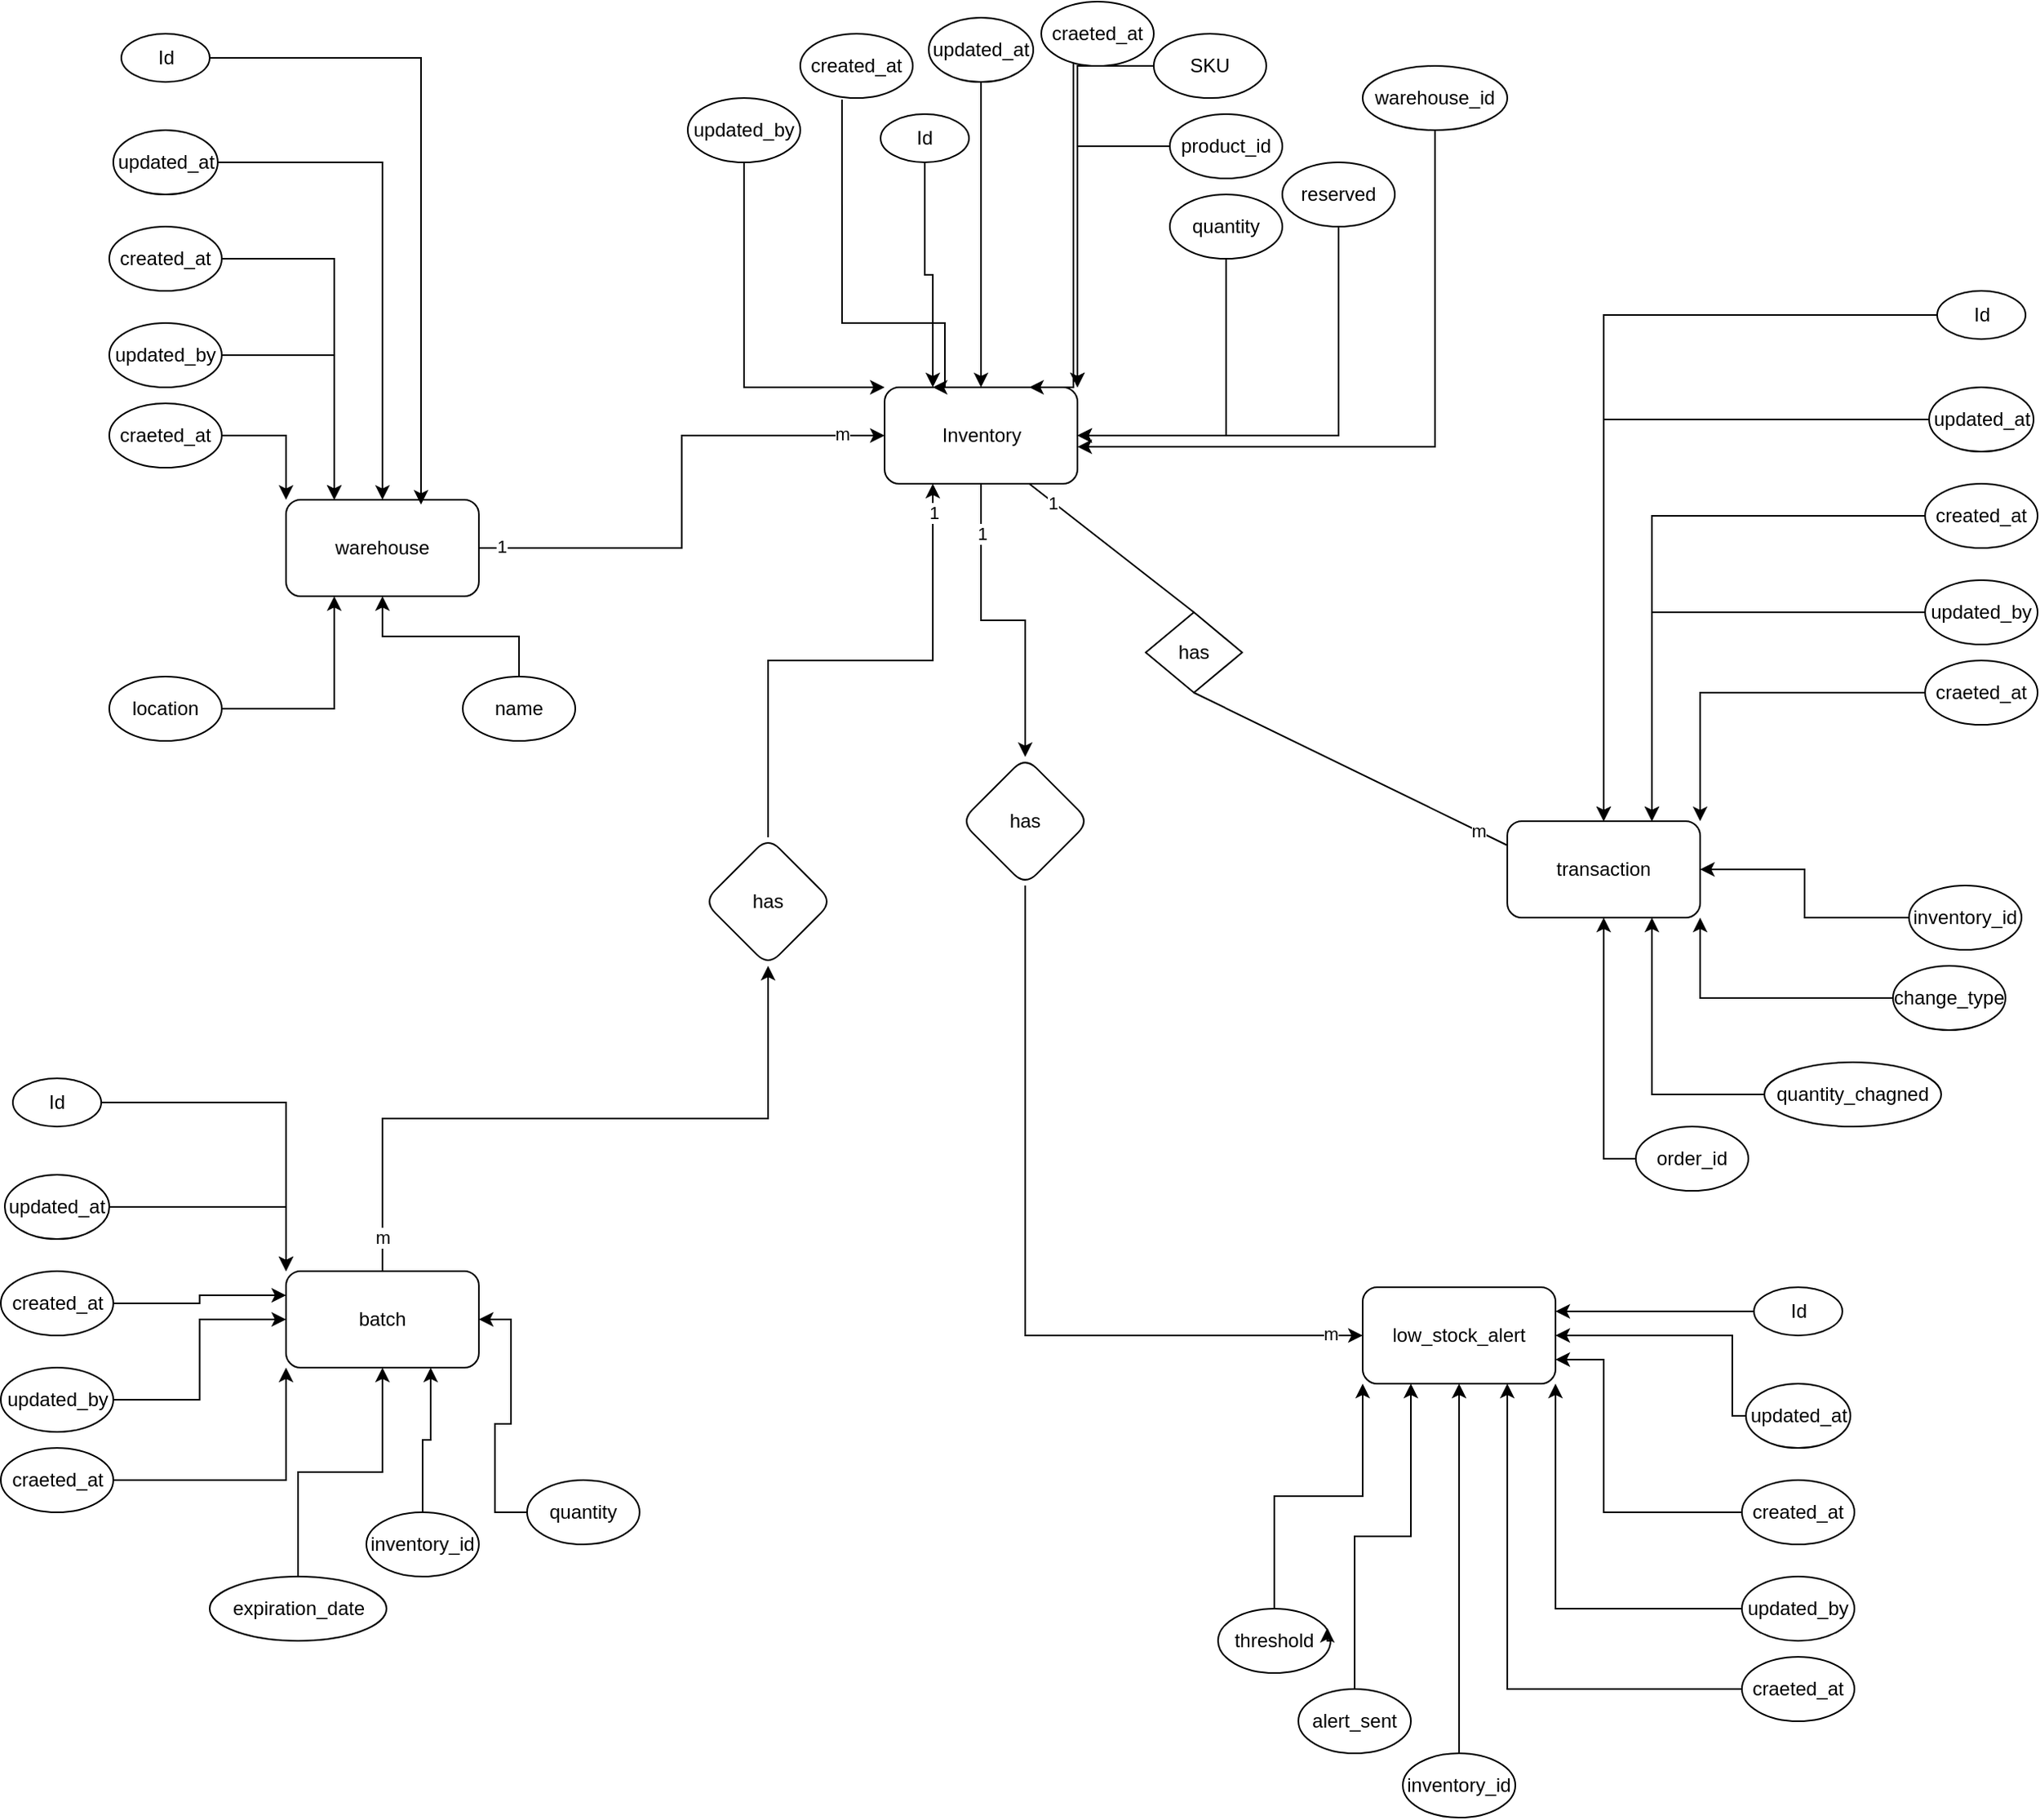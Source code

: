 <mxfile version="28.0.7">
  <diagram name="Page-1" id="aYmvn7rq16eoBEnjJHyL">
    <mxGraphModel dx="3702" dy="2598" grid="1" gridSize="10" guides="1" tooltips="1" connect="1" arrows="1" fold="1" page="1" pageScale="1" pageWidth="850" pageHeight="1100" math="0" shadow="0">
      <root>
        <mxCell id="0" />
        <mxCell id="1" parent="0" />
        <mxCell id="Qb8L5CC7wQKcmI1qCxrf-69" style="edgeStyle=orthogonalEdgeStyle;rounded=0;orthogonalLoop=1;jettySize=auto;html=1;entryX=0.5;entryY=0;entryDx=0;entryDy=0;" edge="1" parent="1" source="BZTRUkKIR42aVyGk3ifO-1" target="Qb8L5CC7wQKcmI1qCxrf-64">
          <mxGeometry relative="1" as="geometry" />
        </mxCell>
        <mxCell id="Qb8L5CC7wQKcmI1qCxrf-70" value="1" style="edgeLabel;html=1;align=center;verticalAlign=middle;resizable=0;points=[];" vertex="1" connectable="0" parent="Qb8L5CC7wQKcmI1qCxrf-69">
          <mxGeometry x="-0.686" relative="1" as="geometry">
            <mxPoint as="offset" />
          </mxGeometry>
        </mxCell>
        <mxCell id="BZTRUkKIR42aVyGk3ifO-1" value="Inventory" style="rounded=1;whiteSpace=wrap;html=1;" parent="1" vertex="1">
          <mxGeometry x="202.5" y="200" width="120" height="60" as="geometry" />
        </mxCell>
        <mxCell id="BZTRUkKIR42aVyGk3ifO-25" style="edgeStyle=orthogonalEdgeStyle;rounded=0;orthogonalLoop=1;jettySize=auto;html=1;entryX=0.25;entryY=0;entryDx=0;entryDy=0;" parent="1" source="BZTRUkKIR42aVyGk3ifO-2" target="BZTRUkKIR42aVyGk3ifO-1" edge="1">
          <mxGeometry relative="1" as="geometry" />
        </mxCell>
        <mxCell id="BZTRUkKIR42aVyGk3ifO-2" value="Id" style="ellipse;whiteSpace=wrap;html=1;" parent="1" vertex="1">
          <mxGeometry x="200" y="30" width="55" height="30" as="geometry" />
        </mxCell>
        <mxCell id="BZTRUkKIR42aVyGk3ifO-28" style="edgeStyle=orthogonalEdgeStyle;rounded=0;orthogonalLoop=1;jettySize=auto;html=1;entryX=0.75;entryY=0;entryDx=0;entryDy=0;" parent="1" source="BZTRUkKIR42aVyGk3ifO-3" target="BZTRUkKIR42aVyGk3ifO-1" edge="1">
          <mxGeometry relative="1" as="geometry">
            <Array as="points">
              <mxPoint x="320" y="50" />
              <mxPoint x="320" y="50" />
            </Array>
          </mxGeometry>
        </mxCell>
        <mxCell id="BZTRUkKIR42aVyGk3ifO-3" value="craeted_at" style="ellipse;whiteSpace=wrap;html=1;" parent="1" vertex="1">
          <mxGeometry x="300" y="-40" width="70" height="40" as="geometry" />
        </mxCell>
        <mxCell id="BZTRUkKIR42aVyGk3ifO-24" style="edgeStyle=orthogonalEdgeStyle;rounded=0;orthogonalLoop=1;jettySize=auto;html=1;entryX=0.25;entryY=0;entryDx=0;entryDy=0;exitX=0.371;exitY=1.025;exitDx=0;exitDy=0;exitPerimeter=0;" parent="1" source="BZTRUkKIR42aVyGk3ifO-4" target="BZTRUkKIR42aVyGk3ifO-1" edge="1">
          <mxGeometry relative="1" as="geometry">
            <Array as="points">
              <mxPoint x="176" y="160" />
              <mxPoint x="240" y="160" />
              <mxPoint x="240" y="200" />
            </Array>
          </mxGeometry>
        </mxCell>
        <mxCell id="BZTRUkKIR42aVyGk3ifO-4" value="created_at" style="ellipse;whiteSpace=wrap;html=1;" parent="1" vertex="1">
          <mxGeometry x="150" y="-20" width="70" height="40" as="geometry" />
        </mxCell>
        <mxCell id="BZTRUkKIR42aVyGk3ifO-27" style="edgeStyle=orthogonalEdgeStyle;rounded=0;orthogonalLoop=1;jettySize=auto;html=1;entryX=0.5;entryY=0;entryDx=0;entryDy=0;" parent="1" source="BZTRUkKIR42aVyGk3ifO-5" target="BZTRUkKIR42aVyGk3ifO-1" edge="1">
          <mxGeometry relative="1" as="geometry" />
        </mxCell>
        <mxCell id="BZTRUkKIR42aVyGk3ifO-5" value="updated_at" style="ellipse;whiteSpace=wrap;html=1;" parent="1" vertex="1">
          <mxGeometry x="230" y="-30" width="65" height="40" as="geometry" />
        </mxCell>
        <mxCell id="BZTRUkKIR42aVyGk3ifO-23" style="edgeStyle=orthogonalEdgeStyle;rounded=0;orthogonalLoop=1;jettySize=auto;html=1;entryX=0;entryY=0;entryDx=0;entryDy=0;" parent="1" source="BZTRUkKIR42aVyGk3ifO-6" target="BZTRUkKIR42aVyGk3ifO-1" edge="1">
          <mxGeometry relative="1" as="geometry">
            <Array as="points">
              <mxPoint x="115" y="200" />
            </Array>
          </mxGeometry>
        </mxCell>
        <mxCell id="BZTRUkKIR42aVyGk3ifO-6" value="updated&lt;span style=&quot;background-color: transparent; color: light-dark(rgb(0, 0, 0), rgb(255, 255, 255));&quot;&gt;_by&lt;/span&gt;" style="ellipse;whiteSpace=wrap;html=1;" parent="1" vertex="1">
          <mxGeometry x="80" y="20" width="70" height="40" as="geometry" />
        </mxCell>
        <mxCell id="BZTRUkKIR42aVyGk3ifO-34" style="edgeStyle=orthogonalEdgeStyle;rounded=0;orthogonalLoop=1;jettySize=auto;html=1;entryX=1;entryY=0;entryDx=0;entryDy=0;" parent="1" source="BZTRUkKIR42aVyGk3ifO-17" target="BZTRUkKIR42aVyGk3ifO-1" edge="1">
          <mxGeometry relative="1" as="geometry" />
        </mxCell>
        <mxCell id="BZTRUkKIR42aVyGk3ifO-17" value="product_id" style="ellipse;whiteSpace=wrap;html=1;" parent="1" vertex="1">
          <mxGeometry x="380" y="30" width="70" height="40" as="geometry" />
        </mxCell>
        <mxCell id="BZTRUkKIR42aVyGk3ifO-29" style="edgeStyle=orthogonalEdgeStyle;rounded=0;orthogonalLoop=1;jettySize=auto;html=1;entryX=1;entryY=0;entryDx=0;entryDy=0;" parent="1" source="BZTRUkKIR42aVyGk3ifO-18" target="BZTRUkKIR42aVyGk3ifO-1" edge="1">
          <mxGeometry relative="1" as="geometry" />
        </mxCell>
        <mxCell id="BZTRUkKIR42aVyGk3ifO-18" value="SKU" style="ellipse;whiteSpace=wrap;html=1;" parent="1" vertex="1">
          <mxGeometry x="370" y="-20" width="70" height="40" as="geometry" />
        </mxCell>
        <mxCell id="BZTRUkKIR42aVyGk3ifO-37" style="edgeStyle=orthogonalEdgeStyle;rounded=0;orthogonalLoop=1;jettySize=auto;html=1;entryX=1;entryY=0.5;entryDx=0;entryDy=0;exitX=0.5;exitY=1;exitDx=0;exitDy=0;" parent="1" source="BZTRUkKIR42aVyGk3ifO-31" target="BZTRUkKIR42aVyGk3ifO-1" edge="1">
          <mxGeometry relative="1" as="geometry" />
        </mxCell>
        <mxCell id="BZTRUkKIR42aVyGk3ifO-31" value="quantity" style="ellipse;whiteSpace=wrap;html=1;" parent="1" vertex="1">
          <mxGeometry x="380" y="80" width="70" height="40" as="geometry" />
        </mxCell>
        <mxCell id="BZTRUkKIR42aVyGk3ifO-38" style="edgeStyle=orthogonalEdgeStyle;rounded=0;orthogonalLoop=1;jettySize=auto;html=1;entryX=1;entryY=0.5;entryDx=0;entryDy=0;exitX=0.5;exitY=1;exitDx=0;exitDy=0;" parent="1" source="BZTRUkKIR42aVyGk3ifO-32" target="BZTRUkKIR42aVyGk3ifO-1" edge="1">
          <mxGeometry relative="1" as="geometry">
            <Array as="points">
              <mxPoint x="485" y="230" />
            </Array>
          </mxGeometry>
        </mxCell>
        <mxCell id="BZTRUkKIR42aVyGk3ifO-32" value="reserved" style="ellipse;whiteSpace=wrap;html=1;" parent="1" vertex="1">
          <mxGeometry x="450" y="60" width="70" height="40" as="geometry" />
        </mxCell>
        <mxCell id="BZTRUkKIR42aVyGk3ifO-33" value="warehouse_id" style="ellipse;whiteSpace=wrap;html=1;" parent="1" vertex="1">
          <mxGeometry x="500" width="90" height="40" as="geometry" />
        </mxCell>
        <mxCell id="BZTRUkKIR42aVyGk3ifO-39" style="edgeStyle=orthogonalEdgeStyle;rounded=0;orthogonalLoop=1;jettySize=auto;html=1;entryX=1;entryY=0.617;entryDx=0;entryDy=0;entryPerimeter=0;exitX=0.5;exitY=1;exitDx=0;exitDy=0;" parent="1" source="BZTRUkKIR42aVyGk3ifO-33" target="BZTRUkKIR42aVyGk3ifO-1" edge="1">
          <mxGeometry relative="1" as="geometry" />
        </mxCell>
        <mxCell id="BZTRUkKIR42aVyGk3ifO-62" style="edgeStyle=orthogonalEdgeStyle;rounded=0;orthogonalLoop=1;jettySize=auto;html=1;entryX=0;entryY=0.5;entryDx=0;entryDy=0;" parent="1" source="BZTRUkKIR42aVyGk3ifO-40" target="BZTRUkKIR42aVyGk3ifO-1" edge="1">
          <mxGeometry relative="1" as="geometry" />
        </mxCell>
        <mxCell id="BZTRUkKIR42aVyGk3ifO-64" value="1" style="edgeLabel;html=1;align=center;verticalAlign=middle;resizable=0;points=[];" parent="BZTRUkKIR42aVyGk3ifO-62" vertex="1" connectable="0">
          <mxGeometry x="-0.919" y="-1" relative="1" as="geometry">
            <mxPoint x="1" y="-2" as="offset" />
          </mxGeometry>
        </mxCell>
        <mxCell id="BZTRUkKIR42aVyGk3ifO-65" value="m" style="edgeLabel;html=1;align=center;verticalAlign=middle;resizable=0;points=[];" parent="BZTRUkKIR42aVyGk3ifO-62" vertex="1" connectable="0">
          <mxGeometry x="0.774" relative="1" as="geometry">
            <mxPoint x="10" y="-1" as="offset" />
          </mxGeometry>
        </mxCell>
        <mxCell id="BZTRUkKIR42aVyGk3ifO-40" value="warehouse" style="rounded=1;whiteSpace=wrap;html=1;" parent="1" vertex="1">
          <mxGeometry x="-170" y="270" width="120" height="60" as="geometry" />
        </mxCell>
        <mxCell id="BZTRUkKIR42aVyGk3ifO-41" value="Id" style="ellipse;whiteSpace=wrap;html=1;" parent="1" vertex="1">
          <mxGeometry x="-272.5" y="-20" width="55" height="30" as="geometry" />
        </mxCell>
        <mxCell id="BZTRUkKIR42aVyGk3ifO-51" style="edgeStyle=orthogonalEdgeStyle;rounded=0;orthogonalLoop=1;jettySize=auto;html=1;entryX=0;entryY=0;entryDx=0;entryDy=0;" parent="1" source="BZTRUkKIR42aVyGk3ifO-42" target="BZTRUkKIR42aVyGk3ifO-40" edge="1">
          <mxGeometry relative="1" as="geometry" />
        </mxCell>
        <mxCell id="BZTRUkKIR42aVyGk3ifO-42" value="craeted_at" style="ellipse;whiteSpace=wrap;html=1;" parent="1" vertex="1">
          <mxGeometry x="-280" y="210" width="70" height="40" as="geometry" />
        </mxCell>
        <mxCell id="BZTRUkKIR42aVyGk3ifO-53" style="edgeStyle=orthogonalEdgeStyle;rounded=0;orthogonalLoop=1;jettySize=auto;html=1;entryX=0.25;entryY=0;entryDx=0;entryDy=0;" parent="1" source="BZTRUkKIR42aVyGk3ifO-43" target="BZTRUkKIR42aVyGk3ifO-40" edge="1">
          <mxGeometry relative="1" as="geometry" />
        </mxCell>
        <mxCell id="BZTRUkKIR42aVyGk3ifO-43" value="created_at" style="ellipse;whiteSpace=wrap;html=1;" parent="1" vertex="1">
          <mxGeometry x="-280" y="100" width="70" height="40" as="geometry" />
        </mxCell>
        <mxCell id="BZTRUkKIR42aVyGk3ifO-54" style="edgeStyle=orthogonalEdgeStyle;rounded=0;orthogonalLoop=1;jettySize=auto;html=1;" parent="1" source="BZTRUkKIR42aVyGk3ifO-44" target="BZTRUkKIR42aVyGk3ifO-40" edge="1">
          <mxGeometry relative="1" as="geometry" />
        </mxCell>
        <mxCell id="BZTRUkKIR42aVyGk3ifO-44" value="updated_at" style="ellipse;whiteSpace=wrap;html=1;" parent="1" vertex="1">
          <mxGeometry x="-277.5" y="40" width="65" height="40" as="geometry" />
        </mxCell>
        <mxCell id="BZTRUkKIR42aVyGk3ifO-52" style="edgeStyle=orthogonalEdgeStyle;rounded=0;orthogonalLoop=1;jettySize=auto;html=1;entryX=0.25;entryY=0;entryDx=0;entryDy=0;" parent="1" source="BZTRUkKIR42aVyGk3ifO-45" target="BZTRUkKIR42aVyGk3ifO-40" edge="1">
          <mxGeometry relative="1" as="geometry" />
        </mxCell>
        <mxCell id="BZTRUkKIR42aVyGk3ifO-45" value="updated&lt;span style=&quot;background-color: transparent; color: light-dark(rgb(0, 0, 0), rgb(255, 255, 255));&quot;&gt;_by&lt;/span&gt;" style="ellipse;whiteSpace=wrap;html=1;" parent="1" vertex="1">
          <mxGeometry x="-280" y="160" width="70" height="40" as="geometry" />
        </mxCell>
        <mxCell id="BZTRUkKIR42aVyGk3ifO-56" style="edgeStyle=orthogonalEdgeStyle;rounded=0;orthogonalLoop=1;jettySize=auto;html=1;entryX=0.7;entryY=0.05;entryDx=0;entryDy=0;entryPerimeter=0;" parent="1" source="BZTRUkKIR42aVyGk3ifO-41" target="BZTRUkKIR42aVyGk3ifO-40" edge="1">
          <mxGeometry relative="1" as="geometry" />
        </mxCell>
        <mxCell id="BZTRUkKIR42aVyGk3ifO-61" style="edgeStyle=orthogonalEdgeStyle;rounded=0;orthogonalLoop=1;jettySize=auto;html=1;entryX=0.5;entryY=1;entryDx=0;entryDy=0;" parent="1" source="BZTRUkKIR42aVyGk3ifO-57" target="BZTRUkKIR42aVyGk3ifO-40" edge="1">
          <mxGeometry relative="1" as="geometry" />
        </mxCell>
        <mxCell id="BZTRUkKIR42aVyGk3ifO-57" value="name" style="ellipse;whiteSpace=wrap;html=1;" parent="1" vertex="1">
          <mxGeometry x="-60" y="380" width="70" height="40" as="geometry" />
        </mxCell>
        <mxCell id="BZTRUkKIR42aVyGk3ifO-60" style="edgeStyle=orthogonalEdgeStyle;rounded=0;orthogonalLoop=1;jettySize=auto;html=1;entryX=0.25;entryY=1;entryDx=0;entryDy=0;" parent="1" source="BZTRUkKIR42aVyGk3ifO-58" target="BZTRUkKIR42aVyGk3ifO-40" edge="1">
          <mxGeometry relative="1" as="geometry" />
        </mxCell>
        <mxCell id="BZTRUkKIR42aVyGk3ifO-58" value="location" style="ellipse;whiteSpace=wrap;html=1;" parent="1" vertex="1">
          <mxGeometry x="-280" y="380" width="70" height="40" as="geometry" />
        </mxCell>
        <mxCell id="Qb8L5CC7wQKcmI1qCxrf-1" value="transaction" style="rounded=1;whiteSpace=wrap;html=1;" vertex="1" parent="1">
          <mxGeometry x="590" y="470" width="120" height="60" as="geometry" />
        </mxCell>
        <mxCell id="Qb8L5CC7wQKcmI1qCxrf-18" style="edgeStyle=orthogonalEdgeStyle;rounded=0;orthogonalLoop=1;jettySize=auto;html=1;entryX=0.5;entryY=0;entryDx=0;entryDy=0;" edge="1" parent="1" source="Qb8L5CC7wQKcmI1qCxrf-13" target="Qb8L5CC7wQKcmI1qCxrf-1">
          <mxGeometry relative="1" as="geometry" />
        </mxCell>
        <mxCell id="Qb8L5CC7wQKcmI1qCxrf-13" value="Id" style="ellipse;whiteSpace=wrap;html=1;" vertex="1" parent="1">
          <mxGeometry x="857.5" y="140" width="55" height="30" as="geometry" />
        </mxCell>
        <mxCell id="Qb8L5CC7wQKcmI1qCxrf-22" style="edgeStyle=orthogonalEdgeStyle;rounded=0;orthogonalLoop=1;jettySize=auto;html=1;entryX=1;entryY=0;entryDx=0;entryDy=0;" edge="1" parent="1" source="Qb8L5CC7wQKcmI1qCxrf-14" target="Qb8L5CC7wQKcmI1qCxrf-1">
          <mxGeometry relative="1" as="geometry" />
        </mxCell>
        <mxCell id="Qb8L5CC7wQKcmI1qCxrf-14" value="craeted_at" style="ellipse;whiteSpace=wrap;html=1;" vertex="1" parent="1">
          <mxGeometry x="850" y="370" width="70" height="40" as="geometry" />
        </mxCell>
        <mxCell id="Qb8L5CC7wQKcmI1qCxrf-20" style="edgeStyle=orthogonalEdgeStyle;rounded=0;orthogonalLoop=1;jettySize=auto;html=1;entryX=0.75;entryY=0;entryDx=0;entryDy=0;" edge="1" parent="1" source="Qb8L5CC7wQKcmI1qCxrf-15" target="Qb8L5CC7wQKcmI1qCxrf-1">
          <mxGeometry relative="1" as="geometry" />
        </mxCell>
        <mxCell id="Qb8L5CC7wQKcmI1qCxrf-15" value="created_at" style="ellipse;whiteSpace=wrap;html=1;" vertex="1" parent="1">
          <mxGeometry x="850" y="260" width="70" height="40" as="geometry" />
        </mxCell>
        <mxCell id="Qb8L5CC7wQKcmI1qCxrf-19" style="edgeStyle=orthogonalEdgeStyle;rounded=0;orthogonalLoop=1;jettySize=auto;html=1;entryX=0.5;entryY=0;entryDx=0;entryDy=0;" edge="1" parent="1" source="Qb8L5CC7wQKcmI1qCxrf-16" target="Qb8L5CC7wQKcmI1qCxrf-1">
          <mxGeometry relative="1" as="geometry" />
        </mxCell>
        <mxCell id="Qb8L5CC7wQKcmI1qCxrf-16" value="updated_at" style="ellipse;whiteSpace=wrap;html=1;" vertex="1" parent="1">
          <mxGeometry x="852.5" y="200" width="65" height="40" as="geometry" />
        </mxCell>
        <mxCell id="Qb8L5CC7wQKcmI1qCxrf-21" style="edgeStyle=orthogonalEdgeStyle;rounded=0;orthogonalLoop=1;jettySize=auto;html=1;entryX=0.75;entryY=0;entryDx=0;entryDy=0;" edge="1" parent="1" source="Qb8L5CC7wQKcmI1qCxrf-17" target="Qb8L5CC7wQKcmI1qCxrf-1">
          <mxGeometry relative="1" as="geometry" />
        </mxCell>
        <mxCell id="Qb8L5CC7wQKcmI1qCxrf-17" value="updated&lt;span style=&quot;background-color: transparent; color: light-dark(rgb(0, 0, 0), rgb(255, 255, 255));&quot;&gt;_by&lt;/span&gt;" style="ellipse;whiteSpace=wrap;html=1;" vertex="1" parent="1">
          <mxGeometry x="850" y="320" width="70" height="40" as="geometry" />
        </mxCell>
        <mxCell id="Qb8L5CC7wQKcmI1qCxrf-28" style="edgeStyle=orthogonalEdgeStyle;rounded=0;orthogonalLoop=1;jettySize=auto;html=1;entryX=1;entryY=0.5;entryDx=0;entryDy=0;" edge="1" parent="1" source="Qb8L5CC7wQKcmI1qCxrf-23" target="Qb8L5CC7wQKcmI1qCxrf-1">
          <mxGeometry relative="1" as="geometry" />
        </mxCell>
        <mxCell id="Qb8L5CC7wQKcmI1qCxrf-23" value="inventory_id" style="ellipse;whiteSpace=wrap;html=1;" vertex="1" parent="1">
          <mxGeometry x="840" y="510" width="70" height="40" as="geometry" />
        </mxCell>
        <mxCell id="Qb8L5CC7wQKcmI1qCxrf-32" style="edgeStyle=orthogonalEdgeStyle;rounded=0;orthogonalLoop=1;jettySize=auto;html=1;entryX=0.75;entryY=1;entryDx=0;entryDy=0;" edge="1" parent="1" source="Qb8L5CC7wQKcmI1qCxrf-24" target="Qb8L5CC7wQKcmI1qCxrf-1">
          <mxGeometry relative="1" as="geometry" />
        </mxCell>
        <mxCell id="Qb8L5CC7wQKcmI1qCxrf-24" value="quantity_chagned" style="ellipse;whiteSpace=wrap;html=1;" vertex="1" parent="1">
          <mxGeometry x="750" y="620" width="110" height="40" as="geometry" />
        </mxCell>
        <mxCell id="Qb8L5CC7wQKcmI1qCxrf-29" style="edgeStyle=orthogonalEdgeStyle;rounded=0;orthogonalLoop=1;jettySize=auto;html=1;entryX=1;entryY=1;entryDx=0;entryDy=0;" edge="1" parent="1" source="Qb8L5CC7wQKcmI1qCxrf-25" target="Qb8L5CC7wQKcmI1qCxrf-1">
          <mxGeometry relative="1" as="geometry" />
        </mxCell>
        <mxCell id="Qb8L5CC7wQKcmI1qCxrf-25" value="change_type" style="ellipse;whiteSpace=wrap;html=1;" vertex="1" parent="1">
          <mxGeometry x="830" y="560" width="70" height="40" as="geometry" />
        </mxCell>
        <mxCell id="Qb8L5CC7wQKcmI1qCxrf-27" value="order_id" style="ellipse;whiteSpace=wrap;html=1;" vertex="1" parent="1">
          <mxGeometry x="670" y="660" width="70" height="40" as="geometry" />
        </mxCell>
        <mxCell id="Qb8L5CC7wQKcmI1qCxrf-33" style="edgeStyle=orthogonalEdgeStyle;rounded=0;orthogonalLoop=1;jettySize=auto;html=1;entryX=0.5;entryY=1;entryDx=0;entryDy=0;exitX=0;exitY=0.5;exitDx=0;exitDy=0;" edge="1" parent="1" source="Qb8L5CC7wQKcmI1qCxrf-27" target="Qb8L5CC7wQKcmI1qCxrf-1">
          <mxGeometry relative="1" as="geometry">
            <mxPoint x="640" y="560" as="targetPoint" />
            <Array as="points">
              <mxPoint x="650" y="680" />
            </Array>
          </mxGeometry>
        </mxCell>
        <mxCell id="Qb8L5CC7wQKcmI1qCxrf-35" value="" style="endArrow=none;html=1;rounded=0;entryX=0.5;entryY=1;entryDx=0;entryDy=0;exitX=0;exitY=0.25;exitDx=0;exitDy=0;" edge="1" parent="1" source="Qb8L5CC7wQKcmI1qCxrf-1" target="Qb8L5CC7wQKcmI1qCxrf-37">
          <mxGeometry width="50" height="50" relative="1" as="geometry">
            <mxPoint x="570" y="500" as="sourcePoint" />
            <mxPoint x="260" y="310" as="targetPoint" />
          </mxGeometry>
        </mxCell>
        <mxCell id="Qb8L5CC7wQKcmI1qCxrf-39" value="m" style="edgeLabel;html=1;align=center;verticalAlign=middle;resizable=0;points=[];" vertex="1" connectable="0" parent="Qb8L5CC7wQKcmI1qCxrf-35">
          <mxGeometry x="-0.815" relative="1" as="geometry">
            <mxPoint as="offset" />
          </mxGeometry>
        </mxCell>
        <mxCell id="Qb8L5CC7wQKcmI1qCxrf-37" value="has" style="rhombus;whiteSpace=wrap;html=1;" vertex="1" parent="1">
          <mxGeometry x="365" y="340" width="60" height="50" as="geometry" />
        </mxCell>
        <mxCell id="Qb8L5CC7wQKcmI1qCxrf-38" value="" style="endArrow=none;html=1;rounded=0;entryX=0.75;entryY=1;entryDx=0;entryDy=0;exitX=0.5;exitY=0;exitDx=0;exitDy=0;" edge="1" parent="1" source="Qb8L5CC7wQKcmI1qCxrf-37" target="BZTRUkKIR42aVyGk3ifO-1">
          <mxGeometry width="50" height="50" relative="1" as="geometry">
            <mxPoint x="210" y="360" as="sourcePoint" />
            <mxPoint x="260" y="310" as="targetPoint" />
          </mxGeometry>
        </mxCell>
        <mxCell id="Qb8L5CC7wQKcmI1qCxrf-40" value="1" style="edgeLabel;html=1;align=center;verticalAlign=middle;resizable=0;points=[];" vertex="1" connectable="0" parent="Qb8L5CC7wQKcmI1qCxrf-38">
          <mxGeometry x="0.732" relative="1" as="geometry">
            <mxPoint y="1" as="offset" />
          </mxGeometry>
        </mxCell>
        <mxCell id="Qb8L5CC7wQKcmI1qCxrf-41" value="low_stock_alert" style="rounded=1;whiteSpace=wrap;html=1;" vertex="1" parent="1">
          <mxGeometry x="500" y="760" width="120" height="60" as="geometry" />
        </mxCell>
        <mxCell id="Qb8L5CC7wQKcmI1qCxrf-49" style="edgeStyle=orthogonalEdgeStyle;rounded=0;orthogonalLoop=1;jettySize=auto;html=1;entryX=1;entryY=0.25;entryDx=0;entryDy=0;" edge="1" parent="1" source="Qb8L5CC7wQKcmI1qCxrf-43" target="Qb8L5CC7wQKcmI1qCxrf-41">
          <mxGeometry relative="1" as="geometry" />
        </mxCell>
        <mxCell id="Qb8L5CC7wQKcmI1qCxrf-43" value="Id" style="ellipse;whiteSpace=wrap;html=1;" vertex="1" parent="1">
          <mxGeometry x="743.5" y="760" width="55" height="30" as="geometry" />
        </mxCell>
        <mxCell id="Qb8L5CC7wQKcmI1qCxrf-54" style="edgeStyle=orthogonalEdgeStyle;rounded=0;orthogonalLoop=1;jettySize=auto;html=1;entryX=0.75;entryY=1;entryDx=0;entryDy=0;" edge="1" parent="1" source="Qb8L5CC7wQKcmI1qCxrf-44" target="Qb8L5CC7wQKcmI1qCxrf-41">
          <mxGeometry relative="1" as="geometry" />
        </mxCell>
        <mxCell id="Qb8L5CC7wQKcmI1qCxrf-44" value="craeted_at" style="ellipse;whiteSpace=wrap;html=1;" vertex="1" parent="1">
          <mxGeometry x="736" y="990" width="70" height="40" as="geometry" />
        </mxCell>
        <mxCell id="Qb8L5CC7wQKcmI1qCxrf-52" style="edgeStyle=orthogonalEdgeStyle;rounded=0;orthogonalLoop=1;jettySize=auto;html=1;entryX=1;entryY=0.75;entryDx=0;entryDy=0;" edge="1" parent="1" source="Qb8L5CC7wQKcmI1qCxrf-45" target="Qb8L5CC7wQKcmI1qCxrf-41">
          <mxGeometry relative="1" as="geometry">
            <Array as="points">
              <mxPoint x="650" y="900" />
              <mxPoint x="650" y="805" />
            </Array>
          </mxGeometry>
        </mxCell>
        <mxCell id="Qb8L5CC7wQKcmI1qCxrf-45" value="created_at" style="ellipse;whiteSpace=wrap;html=1;" vertex="1" parent="1">
          <mxGeometry x="736" y="880" width="70" height="40" as="geometry" />
        </mxCell>
        <mxCell id="Qb8L5CC7wQKcmI1qCxrf-51" style="edgeStyle=orthogonalEdgeStyle;rounded=0;orthogonalLoop=1;jettySize=auto;html=1;entryX=1;entryY=0.5;entryDx=0;entryDy=0;" edge="1" parent="1" source="Qb8L5CC7wQKcmI1qCxrf-46" target="Qb8L5CC7wQKcmI1qCxrf-41">
          <mxGeometry relative="1" as="geometry">
            <Array as="points">
              <mxPoint x="730" y="840" />
              <mxPoint x="730" y="790" />
            </Array>
          </mxGeometry>
        </mxCell>
        <mxCell id="Qb8L5CC7wQKcmI1qCxrf-46" value="updated_at" style="ellipse;whiteSpace=wrap;html=1;" vertex="1" parent="1">
          <mxGeometry x="738.5" y="820" width="65" height="40" as="geometry" />
        </mxCell>
        <mxCell id="Qb8L5CC7wQKcmI1qCxrf-53" style="edgeStyle=orthogonalEdgeStyle;rounded=0;orthogonalLoop=1;jettySize=auto;html=1;entryX=1;entryY=1;entryDx=0;entryDy=0;" edge="1" parent="1" source="Qb8L5CC7wQKcmI1qCxrf-47" target="Qb8L5CC7wQKcmI1qCxrf-41">
          <mxGeometry relative="1" as="geometry" />
        </mxCell>
        <mxCell id="Qb8L5CC7wQKcmI1qCxrf-47" value="updated&lt;span style=&quot;background-color: transparent; color: light-dark(rgb(0, 0, 0), rgb(255, 255, 255));&quot;&gt;_by&lt;/span&gt;" style="ellipse;whiteSpace=wrap;html=1;" vertex="1" parent="1">
          <mxGeometry x="736" y="940" width="70" height="40" as="geometry" />
        </mxCell>
        <mxCell id="Qb8L5CC7wQKcmI1qCxrf-56" style="edgeStyle=orthogonalEdgeStyle;rounded=0;orthogonalLoop=1;jettySize=auto;html=1;entryX=0.5;entryY=1;entryDx=0;entryDy=0;" edge="1" parent="1" source="Qb8L5CC7wQKcmI1qCxrf-55" target="Qb8L5CC7wQKcmI1qCxrf-41">
          <mxGeometry relative="1" as="geometry" />
        </mxCell>
        <mxCell id="Qb8L5CC7wQKcmI1qCxrf-55" value="inventory_id" style="ellipse;whiteSpace=wrap;html=1;" vertex="1" parent="1">
          <mxGeometry x="525" y="1050" width="70" height="40" as="geometry" />
        </mxCell>
        <mxCell id="Qb8L5CC7wQKcmI1qCxrf-58" style="edgeStyle=orthogonalEdgeStyle;rounded=0;orthogonalLoop=1;jettySize=auto;html=1;entryX=0.25;entryY=1;entryDx=0;entryDy=0;" edge="1" parent="1" source="Qb8L5CC7wQKcmI1qCxrf-57" target="Qb8L5CC7wQKcmI1qCxrf-41">
          <mxGeometry relative="1" as="geometry" />
        </mxCell>
        <mxCell id="Qb8L5CC7wQKcmI1qCxrf-57" value="alert_sent" style="ellipse;whiteSpace=wrap;html=1;" vertex="1" parent="1">
          <mxGeometry x="460" y="1010" width="70" height="40" as="geometry" />
        </mxCell>
        <mxCell id="Qb8L5CC7wQKcmI1qCxrf-61" style="edgeStyle=orthogonalEdgeStyle;rounded=0;orthogonalLoop=1;jettySize=auto;html=1;entryX=0;entryY=1;entryDx=0;entryDy=0;exitX=0.5;exitY=0;exitDx=0;exitDy=0;" edge="1" parent="1" source="Qb8L5CC7wQKcmI1qCxrf-59" target="Qb8L5CC7wQKcmI1qCxrf-41">
          <mxGeometry relative="1" as="geometry">
            <mxPoint x="480" y="810" as="targetPoint" />
            <Array as="points">
              <mxPoint x="445" y="890" />
              <mxPoint x="500" y="890" />
            </Array>
          </mxGeometry>
        </mxCell>
        <mxCell id="Qb8L5CC7wQKcmI1qCxrf-59" value="threshold" style="ellipse;whiteSpace=wrap;html=1;" vertex="1" parent="1">
          <mxGeometry x="410" y="960" width="70" height="40" as="geometry" />
        </mxCell>
        <mxCell id="Qb8L5CC7wQKcmI1qCxrf-62" style="edgeStyle=orthogonalEdgeStyle;rounded=0;orthogonalLoop=1;jettySize=auto;html=1;exitX=1;exitY=0.5;exitDx=0;exitDy=0;entryX=0.971;entryY=0.3;entryDx=0;entryDy=0;entryPerimeter=0;" edge="1" parent="1" source="Qb8L5CC7wQKcmI1qCxrf-59" target="Qb8L5CC7wQKcmI1qCxrf-59">
          <mxGeometry relative="1" as="geometry" />
        </mxCell>
        <mxCell id="Qb8L5CC7wQKcmI1qCxrf-72" style="edgeStyle=orthogonalEdgeStyle;rounded=0;orthogonalLoop=1;jettySize=auto;html=1;entryX=0;entryY=0.5;entryDx=0;entryDy=0;exitX=0.5;exitY=1;exitDx=0;exitDy=0;" edge="1" parent="1" source="Qb8L5CC7wQKcmI1qCxrf-64" target="Qb8L5CC7wQKcmI1qCxrf-41">
          <mxGeometry relative="1" as="geometry" />
        </mxCell>
        <mxCell id="Qb8L5CC7wQKcmI1qCxrf-73" value="&lt;div&gt;&lt;span style=&quot;background-color: light-dark(#ffffff, var(--ge-dark-color, #121212)); color: light-dark(rgb(0, 0, 0), rgb(255, 255, 255));&quot;&gt;m&lt;/span&gt;&lt;/div&gt;" style="edgeLabel;html=1;align=center;verticalAlign=middle;resizable=0;points=[];" vertex="1" connectable="0" parent="Qb8L5CC7wQKcmI1qCxrf-72">
          <mxGeometry x="0.918" y="-2" relative="1" as="geometry">
            <mxPoint y="-3" as="offset" />
          </mxGeometry>
        </mxCell>
        <mxCell id="Qb8L5CC7wQKcmI1qCxrf-64" value="has" style="rhombus;whiteSpace=wrap;html=1;rounded=1;" vertex="1" parent="1">
          <mxGeometry x="250" y="430" width="80" height="80" as="geometry" />
        </mxCell>
        <mxCell id="Qb8L5CC7wQKcmI1qCxrf-97" value="" style="edgeStyle=orthogonalEdgeStyle;rounded=0;orthogonalLoop=1;jettySize=auto;html=1;exitX=0.5;exitY=0;exitDx=0;exitDy=0;" edge="1" parent="1" source="Qb8L5CC7wQKcmI1qCxrf-74" target="Qb8L5CC7wQKcmI1qCxrf-96">
          <mxGeometry relative="1" as="geometry" />
        </mxCell>
        <mxCell id="Qb8L5CC7wQKcmI1qCxrf-100" value="m" style="edgeLabel;html=1;align=center;verticalAlign=middle;resizable=0;points=[];" vertex="1" connectable="0" parent="Qb8L5CC7wQKcmI1qCxrf-97">
          <mxGeometry x="-0.902" relative="1" as="geometry">
            <mxPoint as="offset" />
          </mxGeometry>
        </mxCell>
        <mxCell id="Qb8L5CC7wQKcmI1qCxrf-74" value="batch" style="rounded=1;whiteSpace=wrap;html=1;" vertex="1" parent="1">
          <mxGeometry x="-170" y="750" width="120" height="60" as="geometry" />
        </mxCell>
        <mxCell id="Qb8L5CC7wQKcmI1qCxrf-80" style="edgeStyle=orthogonalEdgeStyle;rounded=0;orthogonalLoop=1;jettySize=auto;html=1;entryX=0;entryY=0;entryDx=0;entryDy=0;" edge="1" parent="1" source="Qb8L5CC7wQKcmI1qCxrf-75" target="Qb8L5CC7wQKcmI1qCxrf-74">
          <mxGeometry relative="1" as="geometry" />
        </mxCell>
        <mxCell id="Qb8L5CC7wQKcmI1qCxrf-75" value="Id" style="ellipse;whiteSpace=wrap;html=1;" vertex="1" parent="1">
          <mxGeometry x="-340" y="630" width="55" height="30" as="geometry" />
        </mxCell>
        <mxCell id="Qb8L5CC7wQKcmI1qCxrf-84" style="edgeStyle=orthogonalEdgeStyle;rounded=0;orthogonalLoop=1;jettySize=auto;html=1;entryX=0;entryY=1;entryDx=0;entryDy=0;" edge="1" parent="1" source="Qb8L5CC7wQKcmI1qCxrf-76" target="Qb8L5CC7wQKcmI1qCxrf-74">
          <mxGeometry relative="1" as="geometry" />
        </mxCell>
        <mxCell id="Qb8L5CC7wQKcmI1qCxrf-76" value="craeted_at" style="ellipse;whiteSpace=wrap;html=1;" vertex="1" parent="1">
          <mxGeometry x="-347.5" y="860" width="70" height="40" as="geometry" />
        </mxCell>
        <mxCell id="Qb8L5CC7wQKcmI1qCxrf-82" style="edgeStyle=orthogonalEdgeStyle;rounded=0;orthogonalLoop=1;jettySize=auto;html=1;entryX=0;entryY=0.25;entryDx=0;entryDy=0;" edge="1" parent="1" source="Qb8L5CC7wQKcmI1qCxrf-77" target="Qb8L5CC7wQKcmI1qCxrf-74">
          <mxGeometry relative="1" as="geometry" />
        </mxCell>
        <mxCell id="Qb8L5CC7wQKcmI1qCxrf-77" value="created_at" style="ellipse;whiteSpace=wrap;html=1;" vertex="1" parent="1">
          <mxGeometry x="-347.5" y="750" width="70" height="40" as="geometry" />
        </mxCell>
        <mxCell id="Qb8L5CC7wQKcmI1qCxrf-81" style="edgeStyle=orthogonalEdgeStyle;rounded=0;orthogonalLoop=1;jettySize=auto;html=1;entryX=0;entryY=0;entryDx=0;entryDy=0;" edge="1" parent="1" source="Qb8L5CC7wQKcmI1qCxrf-78" target="Qb8L5CC7wQKcmI1qCxrf-74">
          <mxGeometry relative="1" as="geometry" />
        </mxCell>
        <mxCell id="Qb8L5CC7wQKcmI1qCxrf-78" value="updated_at" style="ellipse;whiteSpace=wrap;html=1;" vertex="1" parent="1">
          <mxGeometry x="-345" y="690" width="65" height="40" as="geometry" />
        </mxCell>
        <mxCell id="Qb8L5CC7wQKcmI1qCxrf-83" style="edgeStyle=orthogonalEdgeStyle;rounded=0;orthogonalLoop=1;jettySize=auto;html=1;entryX=0;entryY=0.5;entryDx=0;entryDy=0;" edge="1" parent="1" source="Qb8L5CC7wQKcmI1qCxrf-79" target="Qb8L5CC7wQKcmI1qCxrf-74">
          <mxGeometry relative="1" as="geometry" />
        </mxCell>
        <mxCell id="Qb8L5CC7wQKcmI1qCxrf-79" value="updated&lt;span style=&quot;background-color: transparent; color: light-dark(rgb(0, 0, 0), rgb(255, 255, 255));&quot;&gt;_by&lt;/span&gt;" style="ellipse;whiteSpace=wrap;html=1;" vertex="1" parent="1">
          <mxGeometry x="-347.5" y="810" width="70" height="40" as="geometry" />
        </mxCell>
        <mxCell id="Qb8L5CC7wQKcmI1qCxrf-95" style="edgeStyle=orthogonalEdgeStyle;rounded=0;orthogonalLoop=1;jettySize=auto;html=1;entryX=1;entryY=0.5;entryDx=0;entryDy=0;" edge="1" parent="1" source="Qb8L5CC7wQKcmI1qCxrf-85" target="Qb8L5CC7wQKcmI1qCxrf-74">
          <mxGeometry relative="1" as="geometry" />
        </mxCell>
        <mxCell id="Qb8L5CC7wQKcmI1qCxrf-85" value="quantity" style="ellipse;whiteSpace=wrap;html=1;" vertex="1" parent="1">
          <mxGeometry x="-20" y="880" width="70" height="40" as="geometry" />
        </mxCell>
        <mxCell id="Qb8L5CC7wQKcmI1qCxrf-92" style="edgeStyle=orthogonalEdgeStyle;rounded=0;orthogonalLoop=1;jettySize=auto;html=1;entryX=0.75;entryY=1;entryDx=0;entryDy=0;" edge="1" parent="1" source="Qb8L5CC7wQKcmI1qCxrf-86" target="Qb8L5CC7wQKcmI1qCxrf-74">
          <mxGeometry relative="1" as="geometry" />
        </mxCell>
        <mxCell id="Qb8L5CC7wQKcmI1qCxrf-86" value="inventory_id" style="ellipse;whiteSpace=wrap;html=1;" vertex="1" parent="1">
          <mxGeometry x="-120" y="900" width="70" height="40" as="geometry" />
        </mxCell>
        <mxCell id="Qb8L5CC7wQKcmI1qCxrf-89" value="" style="edgeStyle=orthogonalEdgeStyle;rounded=0;orthogonalLoop=1;jettySize=auto;html=1;" edge="1" parent="1" source="Qb8L5CC7wQKcmI1qCxrf-87" target="Qb8L5CC7wQKcmI1qCxrf-74">
          <mxGeometry relative="1" as="geometry" />
        </mxCell>
        <mxCell id="Qb8L5CC7wQKcmI1qCxrf-87" value="expiration_date" style="ellipse;whiteSpace=wrap;html=1;" vertex="1" parent="1">
          <mxGeometry x="-217.5" y="940" width="110" height="40" as="geometry" />
        </mxCell>
        <mxCell id="Qb8L5CC7wQKcmI1qCxrf-98" style="edgeStyle=orthogonalEdgeStyle;rounded=0;orthogonalLoop=1;jettySize=auto;html=1;entryX=0.25;entryY=1;entryDx=0;entryDy=0;exitX=0.5;exitY=0;exitDx=0;exitDy=0;" edge="1" parent="1" source="Qb8L5CC7wQKcmI1qCxrf-96" target="BZTRUkKIR42aVyGk3ifO-1">
          <mxGeometry relative="1" as="geometry" />
        </mxCell>
        <mxCell id="Qb8L5CC7wQKcmI1qCxrf-99" value="1" style="edgeLabel;html=1;align=center;verticalAlign=middle;resizable=0;points=[];" vertex="1" connectable="0" parent="Qb8L5CC7wQKcmI1qCxrf-98">
          <mxGeometry x="0.895" y="1" relative="1" as="geometry">
            <mxPoint x="1" y="1" as="offset" />
          </mxGeometry>
        </mxCell>
        <mxCell id="Qb8L5CC7wQKcmI1qCxrf-96" value="has" style="rhombus;whiteSpace=wrap;html=1;rounded=1;" vertex="1" parent="1">
          <mxGeometry x="90" y="480" width="80" height="80" as="geometry" />
        </mxCell>
      </root>
    </mxGraphModel>
  </diagram>
</mxfile>
